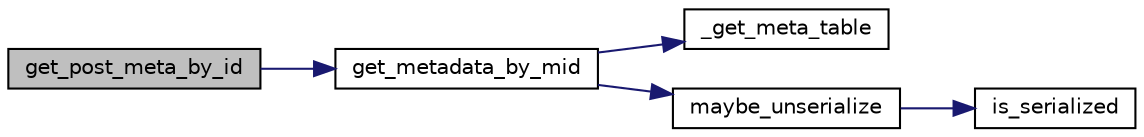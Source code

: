 digraph "get_post_meta_by_id"
{
  edge [fontname="Helvetica",fontsize="10",labelfontname="Helvetica",labelfontsize="10"];
  node [fontname="Helvetica",fontsize="10",shape=record];
  rankdir="LR";
  Node1 [label="get_post_meta_by_id",height=0.2,width=0.4,color="black", fillcolor="grey75", style="filled", fontcolor="black"];
  Node1 -> Node2 [color="midnightblue",fontsize="10",style="solid",fontname="Helvetica"];
  Node2 [label="get_metadata_by_mid",height=0.2,width=0.4,color="black", fillcolor="white", style="filled",URL="$meta_8php.html#ad3d9d6ac672b7ab0599cdbe08195aef5"];
  Node2 -> Node3 [color="midnightblue",fontsize="10",style="solid",fontname="Helvetica"];
  Node3 [label="_get_meta_table",height=0.2,width=0.4,color="black", fillcolor="white", style="filled",URL="$meta_8php.html#a5611631808dc5835340f9c8f309743f6"];
  Node2 -> Node4 [color="midnightblue",fontsize="10",style="solid",fontname="Helvetica"];
  Node4 [label="maybe_unserialize",height=0.2,width=0.4,color="black", fillcolor="white", style="filled",URL="$wp-includes_2functions_8php.html#a3c69a81464e61cfafd41fc129b6df2d4"];
  Node4 -> Node5 [color="midnightblue",fontsize="10",style="solid",fontname="Helvetica"];
  Node5 [label="is_serialized",height=0.2,width=0.4,color="black", fillcolor="white", style="filled",URL="$wp-includes_2functions_8php.html#a72356a96b9449d3b2acd81b36cfc5c45"];
}
